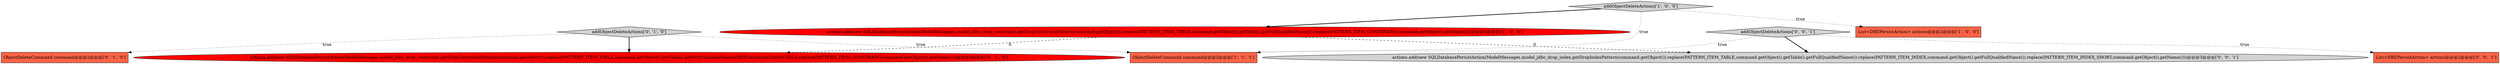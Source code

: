 digraph {
1 [style = filled, label = "addObjectDeleteActions['1', '0', '0']", fillcolor = lightgray, shape = diamond image = "AAA0AAABBB1BBB"];
2 [style = filled, label = "ObjectDeleteCommand command@@@2@@@['1', '1', '1']", fillcolor = tomato, shape = box image = "AAA0AAABBB1BBB"];
6 [style = filled, label = "actions.add(new SQLDatabasePersistAction(ModelMessages.model_jdbc_drop_constraint,getDropConstraintPattern(command.getObject()).replace(PATTERN_ITEM_TABLE,command.getObject().getTable().getFullyQualifiedName(DBPEvaluationContext.DDL)).replace(PATTERN_ITEM_CONSTRAINT,command.getObject().getName())))@@@3@@@['0', '1', '0']", fillcolor = red, shape = ellipse image = "AAA1AAABBB2BBB"];
4 [style = filled, label = "addObjectDeleteActions['0', '1', '0']", fillcolor = lightgray, shape = diamond image = "AAA0AAABBB2BBB"];
0 [style = filled, label = "List<DBEPersistAction> actions@@@2@@@['1', '0', '0']", fillcolor = tomato, shape = box image = "AAA0AAABBB1BBB"];
9 [style = filled, label = "actions.add(new SQLDatabasePersistAction(ModelMessages.model_jdbc_drop_index,getDropIndexPattern(command.getObject()).replace(PATTERN_ITEM_TABLE,command.getObject().getTable().getFullQualifiedName()).replace(PATTERN_ITEM_INDEX,command.getObject().getFullQualifiedName()).replace(PATTERN_ITEM_INDEX_SHORT,command.getObject().getName())))@@@3@@@['0', '0', '1']", fillcolor = lightgray, shape = ellipse image = "AAA0AAABBB3BBB"];
8 [style = filled, label = "List<DBEPersistAction> actions@@@2@@@['0', '0', '1']", fillcolor = tomato, shape = box image = "AAA0AAABBB3BBB"];
3 [style = filled, label = "actions.add(new SQLDatabasePersistAction(ModelMessages.model_jdbc_drop_constraint,getDropConstraintPattern(command.getObject()).replace(PATTERN_ITEM_TABLE,command.getObject().getTable().getFullQualifiedName()).replace(PATTERN_ITEM_CONSTRAINT,command.getObject().getName())))@@@3@@@['1', '0', '0']", fillcolor = red, shape = ellipse image = "AAA1AAABBB1BBB"];
5 [style = filled, label = "ObjectDeleteCommand command@@@2@@@['0', '1', '0']", fillcolor = tomato, shape = box image = "AAA0AAABBB2BBB"];
7 [style = filled, label = "addObjectDeleteActions['0', '0', '1']", fillcolor = lightgray, shape = diamond image = "AAA0AAABBB3BBB"];
1->3 [style = bold, label=""];
7->9 [style = bold, label=""];
4->5 [style = dotted, label="true"];
7->2 [style = dotted, label="true"];
3->6 [style = dashed, label="0"];
1->0 [style = dotted, label="true"];
1->2 [style = dotted, label="true"];
7->8 [style = dotted, label="true"];
3->9 [style = dashed, label="0"];
4->6 [style = bold, label=""];
4->2 [style = dotted, label="true"];
}

